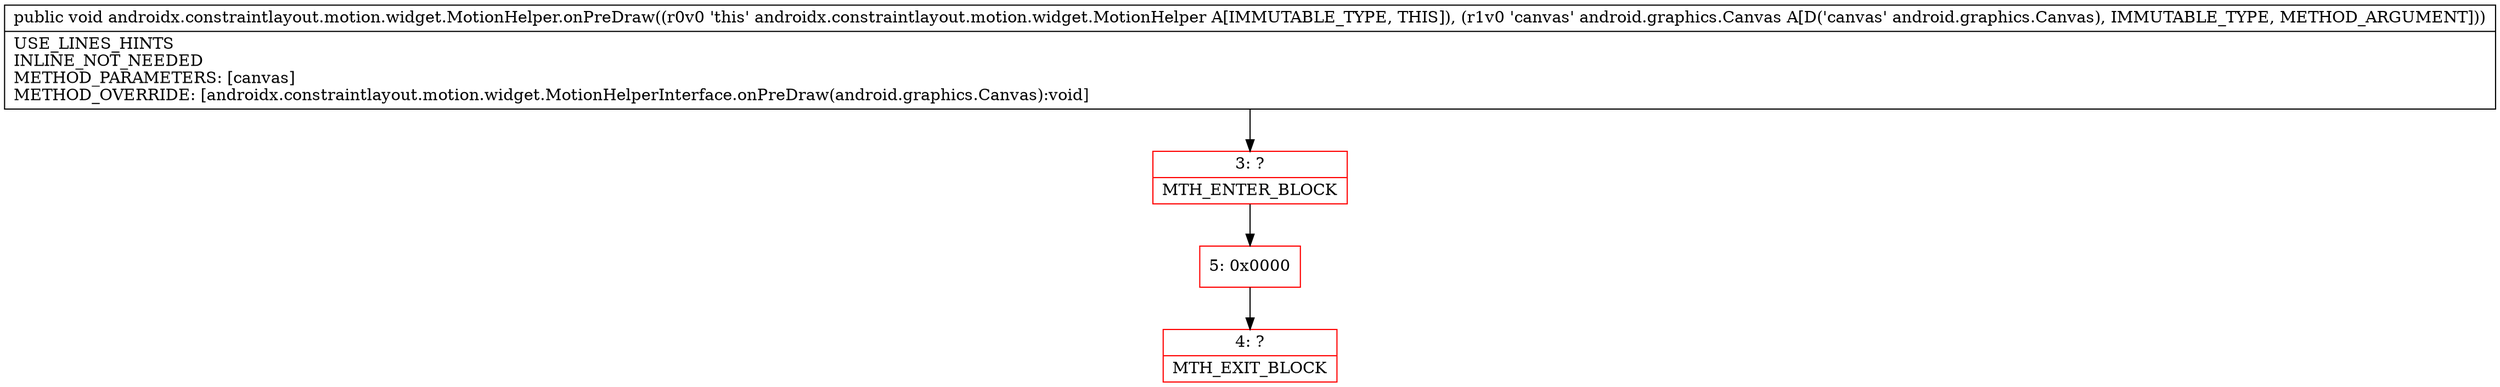 digraph "CFG forandroidx.constraintlayout.motion.widget.MotionHelper.onPreDraw(Landroid\/graphics\/Canvas;)V" {
subgraph cluster_Region_1047549481 {
label = "R(0)";
node [shape=record,color=blue];
}
Node_3 [shape=record,color=red,label="{3\:\ ?|MTH_ENTER_BLOCK\l}"];
Node_5 [shape=record,color=red,label="{5\:\ 0x0000}"];
Node_4 [shape=record,color=red,label="{4\:\ ?|MTH_EXIT_BLOCK\l}"];
MethodNode[shape=record,label="{public void androidx.constraintlayout.motion.widget.MotionHelper.onPreDraw((r0v0 'this' androidx.constraintlayout.motion.widget.MotionHelper A[IMMUTABLE_TYPE, THIS]), (r1v0 'canvas' android.graphics.Canvas A[D('canvas' android.graphics.Canvas), IMMUTABLE_TYPE, METHOD_ARGUMENT]))  | USE_LINES_HINTS\lINLINE_NOT_NEEDED\lMETHOD_PARAMETERS: [canvas]\lMETHOD_OVERRIDE: [androidx.constraintlayout.motion.widget.MotionHelperInterface.onPreDraw(android.graphics.Canvas):void]\l}"];
MethodNode -> Node_3;Node_3 -> Node_5;
Node_5 -> Node_4;
}

